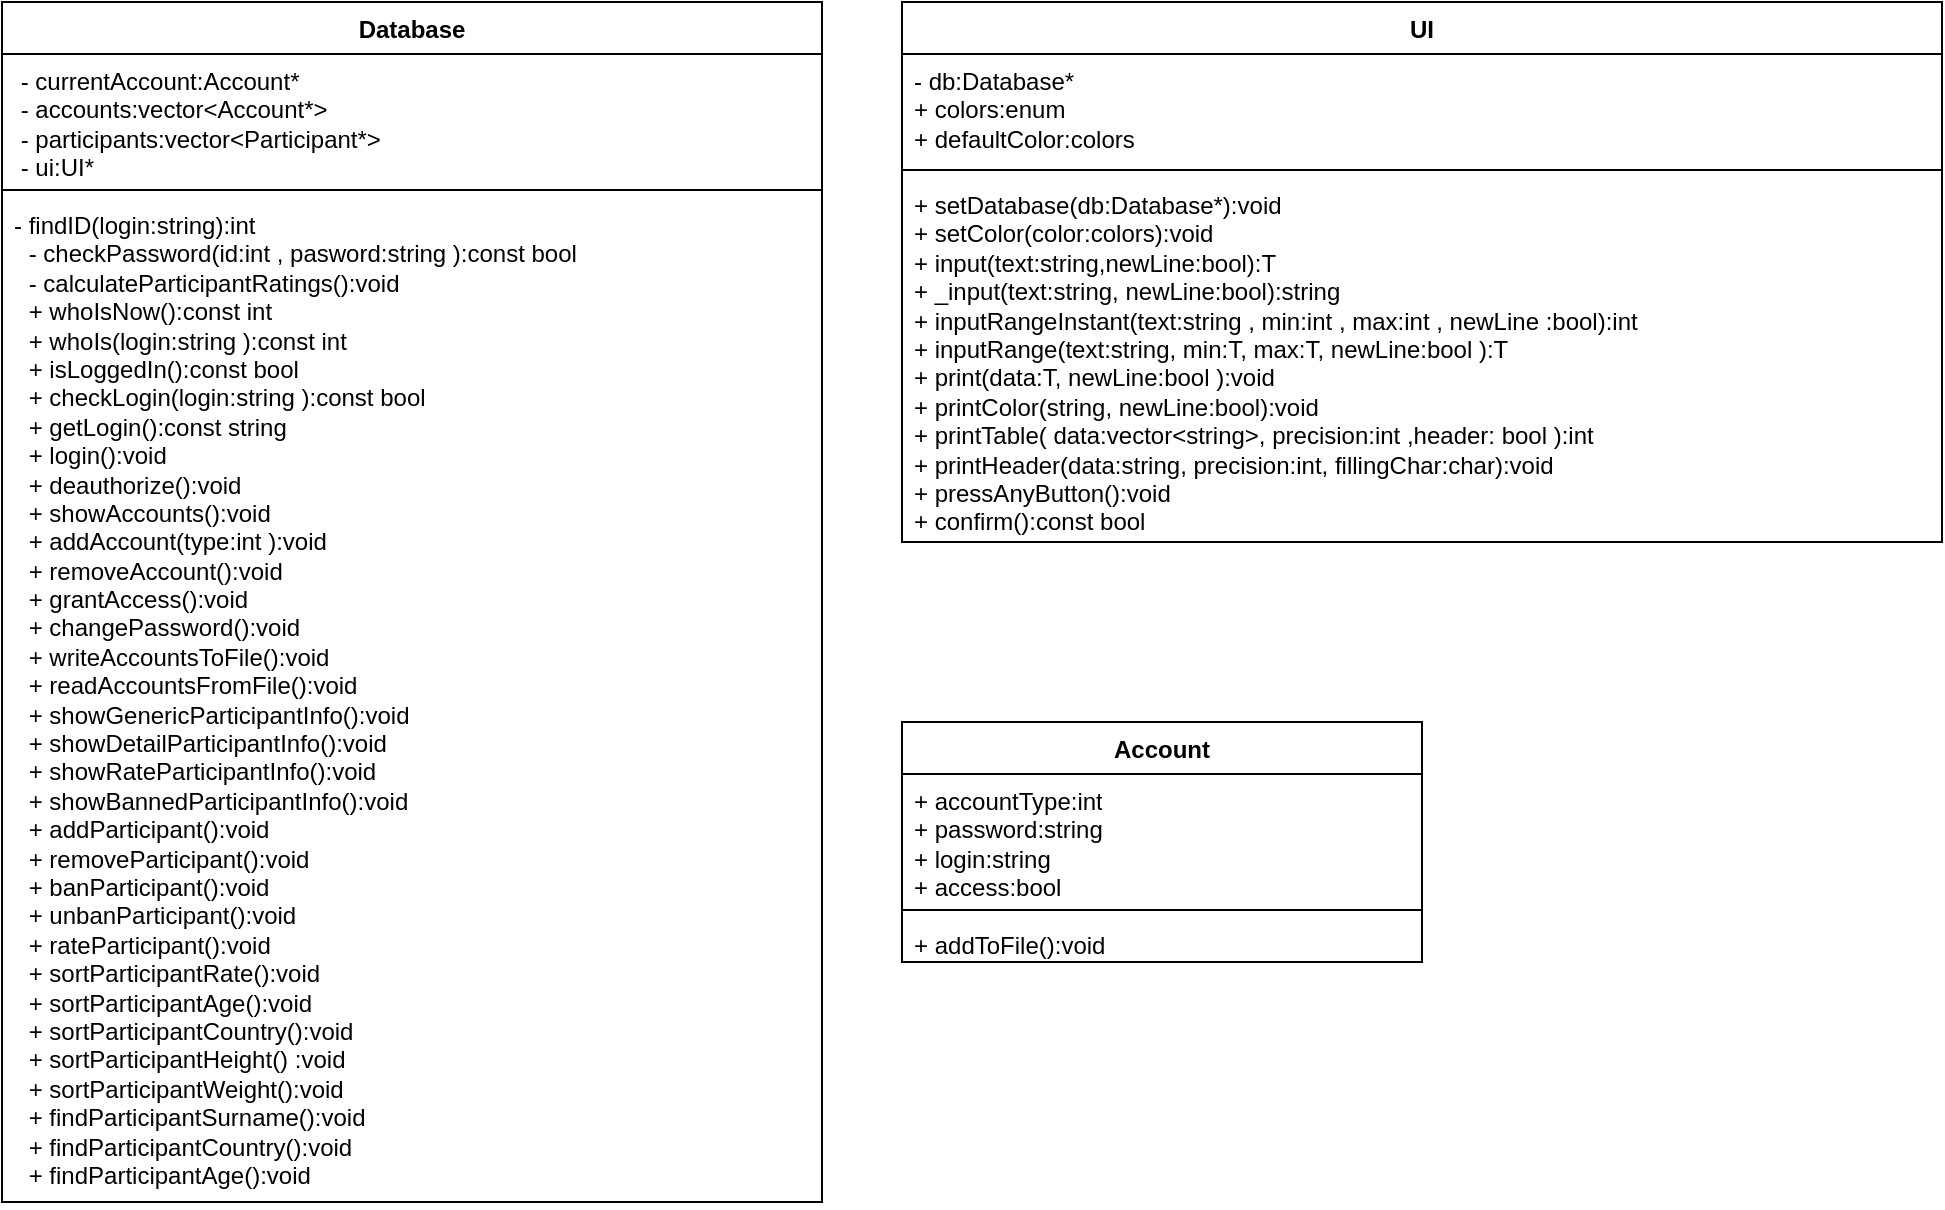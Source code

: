 <mxfile version="24.3.1" type="github">
  <diagram id="C5RBs43oDa-KdzZeNtuy" name="Page-1">
    <mxGraphModel dx="435" dy="469" grid="1" gridSize="10" guides="1" tooltips="1" connect="1" arrows="1" fold="1" page="1" pageScale="1" pageWidth="827" pageHeight="1169" math="0" shadow="0">
      <root>
        <mxCell id="WIyWlLk6GJQsqaUBKTNV-0" />
        <mxCell id="WIyWlLk6GJQsqaUBKTNV-1" parent="WIyWlLk6GJQsqaUBKTNV-0" />
        <mxCell id="-oNcuIuCmFkQ8faYrNBV-1" value="UI" style="swimlane;fontStyle=1;align=center;verticalAlign=top;childLayout=stackLayout;horizontal=1;startSize=26;horizontalStack=0;resizeParent=1;resizeParentMax=0;resizeLast=0;collapsible=1;marginBottom=0;whiteSpace=wrap;html=1;" vertex="1" parent="WIyWlLk6GJQsqaUBKTNV-1">
          <mxGeometry x="640" y="120" width="520" height="270" as="geometry">
            <mxRectangle x="640" y="120" width="50" height="30" as="alternateBounds" />
          </mxGeometry>
        </mxCell>
        <mxCell id="-oNcuIuCmFkQ8faYrNBV-2" value="&lt;div&gt;- db:Database*&lt;/div&gt;&lt;div&gt;+ colors:enum&lt;/div&gt;&lt;div&gt;+ defaultColor:colors&lt;/div&gt;&lt;div&gt;&lt;br&gt;&lt;/div&gt;" style="text;strokeColor=none;fillColor=none;align=left;verticalAlign=top;spacingLeft=4;spacingRight=4;overflow=hidden;rotatable=0;points=[[0,0.5],[1,0.5]];portConstraint=eastwest;whiteSpace=wrap;html=1;" vertex="1" parent="-oNcuIuCmFkQ8faYrNBV-1">
          <mxGeometry y="26" width="520" height="54" as="geometry" />
        </mxCell>
        <mxCell id="-oNcuIuCmFkQ8faYrNBV-3" value="" style="line;strokeWidth=1;fillColor=none;align=left;verticalAlign=middle;spacingTop=-1;spacingLeft=3;spacingRight=3;rotatable=0;labelPosition=right;points=[];portConstraint=eastwest;strokeColor=inherit;" vertex="1" parent="-oNcuIuCmFkQ8faYrNBV-1">
          <mxGeometry y="80" width="520" height="8" as="geometry" />
        </mxCell>
        <mxCell id="-oNcuIuCmFkQ8faYrNBV-4" value="&lt;div&gt;+ setDatabase(db:Database*):void&lt;/div&gt;&lt;div&gt;+ setColor(color:colors):void&lt;/div&gt;&lt;div&gt;+ input(text:string,newLine:bool):T&lt;/div&gt;&lt;div&gt;+ _input(text:string, newLine:bool):string&lt;/div&gt;&lt;div&gt;+ inputRangeInstant(text:string , min:int , max:int , newLine :bool):int&lt;br&gt;+ inputRange(text:string, min:T, max:T, newLine:bool ):T&lt;br&gt;+ print(data:T, newLine:bool ):void&lt;br&gt;+ printColor(string,  newLine:bool):void&lt;br&gt;+ printTable( data:vector&amp;lt;string&amp;gt;, precision:int ,header: bool ):int&lt;br&gt;+ printHeader(data:string, precision:int, fillingChar:char):void&lt;br&gt;+ pressAnyButton():void&lt;br&gt;+ confirm():const bool&lt;br&gt;&lt;/div&gt;" style="text;strokeColor=none;fillColor=none;align=left;verticalAlign=top;spacingLeft=4;spacingRight=4;overflow=hidden;rotatable=0;points=[[0,0.5],[1,0.5]];portConstraint=eastwest;whiteSpace=wrap;html=1;" vertex="1" parent="-oNcuIuCmFkQ8faYrNBV-1">
          <mxGeometry y="88" width="520" height="182" as="geometry" />
        </mxCell>
        <mxCell id="-oNcuIuCmFkQ8faYrNBV-5" value="Database" style="swimlane;fontStyle=1;align=center;verticalAlign=top;childLayout=stackLayout;horizontal=1;startSize=26;horizontalStack=0;resizeParent=1;resizeParentMax=0;resizeLast=0;collapsible=1;marginBottom=0;whiteSpace=wrap;html=1;" vertex="1" parent="WIyWlLk6GJQsqaUBKTNV-1">
          <mxGeometry x="190" y="120" width="410" height="600" as="geometry" />
        </mxCell>
        <mxCell id="-oNcuIuCmFkQ8faYrNBV-6" value="&amp;nbsp;- currentAccount:Account*&lt;div&gt;&amp;nbsp;- accounts:vector&amp;lt;Account*&amp;gt;&lt;/div&gt;&lt;div&gt;&amp;nbsp;- participants:vector&amp;lt;Participant*&amp;gt;&lt;/div&gt;&lt;div&gt;&amp;nbsp;- ui:UI*&lt;/div&gt;" style="text;strokeColor=none;fillColor=none;align=left;verticalAlign=top;spacingLeft=4;spacingRight=4;overflow=hidden;rotatable=0;points=[[0,0.5],[1,0.5]];portConstraint=eastwest;whiteSpace=wrap;html=1;" vertex="1" parent="-oNcuIuCmFkQ8faYrNBV-5">
          <mxGeometry y="26" width="410" height="64" as="geometry" />
        </mxCell>
        <mxCell id="-oNcuIuCmFkQ8faYrNBV-7" value="" style="line;strokeWidth=1;fillColor=none;align=left;verticalAlign=middle;spacingTop=-1;spacingLeft=3;spacingRight=3;rotatable=0;labelPosition=right;points=[];portConstraint=eastwest;strokeColor=inherit;" vertex="1" parent="-oNcuIuCmFkQ8faYrNBV-5">
          <mxGeometry y="90" width="410" height="8" as="geometry" />
        </mxCell>
        <mxCell id="-oNcuIuCmFkQ8faYrNBV-8" value="- findID(login:string):int&lt;p style=&quot;margin:0px;margin-left:4px;&quot;&gt;&amp;nbsp;- checkPassword(id:int , pasword:string ):const bool&lt;/p&gt;&lt;p style=&quot;margin:0px;margin-left:4px;&quot;&gt;&amp;nbsp;- calculateParticipantRatings():void&lt;/p&gt;&lt;p style=&quot;margin:0px;margin-left:4px;&quot;&gt;&amp;nbsp;+ whoIsNow():const int&lt;/p&gt;&lt;p style=&quot;margin:0px;margin-left:4px;&quot;&gt;&amp;nbsp;+ whoIs(login:string ):const int&lt;br&gt;&lt;/p&gt;&lt;p style=&quot;margin:0px;margin-left:4px;&quot;&gt;&amp;nbsp;+ isLoggedIn():const bool&lt;/p&gt;&lt;p style=&quot;margin:0px;margin-left:4px;&quot;&gt;&amp;nbsp;+ checkLogin(login:string ):const bool&lt;/p&gt;&lt;p style=&quot;margin:0px;margin-left:4px;&quot;&gt;&amp;nbsp;+ getLogin():const string&lt;/p&gt;&lt;p style=&quot;margin:0px;margin-left:4px;&quot;&gt;&amp;nbsp;+ login():void&lt;/p&gt;&lt;p style=&quot;margin:0px;margin-left:4px;&quot;&gt;&amp;nbsp;+ deauthorize():void&lt;br&gt;&amp;nbsp;+ showAccounts():void&lt;br&gt;&amp;nbsp;+ addAccount(type:int ):void&lt;br&gt;&amp;nbsp;+  removeAccount():void&lt;br&gt;&amp;nbsp;+ grantAccess():void&lt;br&gt;&amp;nbsp;+ changePassword():void&lt;br&gt;&amp;nbsp;+ writeAccountsToFile():void&lt;br&gt;&amp;nbsp;+ readAccountsFromFile():void&lt;br&gt;&amp;nbsp;+ showGenericParticipantInfo():void&lt;br&gt;&amp;nbsp;+ showDetailParticipantInfo():void&lt;br&gt;&amp;nbsp;+ showRateParticipantInfo():void&lt;br&gt;&amp;nbsp;+ showBannedParticipantInfo():void&lt;br&gt;&amp;nbsp;+ addParticipant():void&lt;br&gt;&amp;nbsp;+ removeParticipant():void&lt;br&gt;&amp;nbsp;+ banParticipant():void&lt;br&gt;&amp;nbsp;+ unbanParticipant():void&lt;br&gt;&amp;nbsp;+ rateParticipant():void&lt;br&gt;&amp;nbsp;+ sortParticipantRate():void&lt;br&gt;&amp;nbsp;+ sortParticipantAge():void&lt;br&gt;&amp;nbsp;+ sortParticipantCountry():void&lt;br&gt;&amp;nbsp;+ sortParticipantHeight() :void&lt;br&gt;&amp;nbsp;+ sortParticipantWeight():void&lt;br&gt;&amp;nbsp;+ findParticipantSurname():void&lt;br&gt;&amp;nbsp;+ findParticipantCountry():void&lt;br&gt;&amp;nbsp;+ findParticipantAge():void&lt;/p&gt;" style="text;strokeColor=none;fillColor=none;align=left;verticalAlign=top;spacingLeft=4;spacingRight=4;overflow=hidden;rotatable=0;points=[[0,0.5],[1,0.5]];portConstraint=eastwest;whiteSpace=wrap;html=1;" vertex="1" parent="-oNcuIuCmFkQ8faYrNBV-5">
          <mxGeometry y="98" width="410" height="502" as="geometry" />
        </mxCell>
        <mxCell id="-oNcuIuCmFkQ8faYrNBV-9" value="Account" style="swimlane;fontStyle=1;align=center;verticalAlign=top;childLayout=stackLayout;horizontal=1;startSize=26;horizontalStack=0;resizeParent=1;resizeParentMax=0;resizeLast=0;collapsible=1;marginBottom=0;whiteSpace=wrap;html=1;" vertex="1" parent="WIyWlLk6GJQsqaUBKTNV-1">
          <mxGeometry x="640" y="480" width="260" height="120" as="geometry" />
        </mxCell>
        <mxCell id="-oNcuIuCmFkQ8faYrNBV-10" value="&lt;div&gt;+ accountType:int&lt;/div&gt;&lt;div&gt;+ password:string&lt;/div&gt;&lt;div&gt;+ login:string&lt;/div&gt;&lt;div&gt;+ access:bool&lt;/div&gt;" style="text;strokeColor=none;fillColor=none;align=left;verticalAlign=top;spacingLeft=4;spacingRight=4;overflow=hidden;rotatable=0;points=[[0,0.5],[1,0.5]];portConstraint=eastwest;whiteSpace=wrap;html=1;" vertex="1" parent="-oNcuIuCmFkQ8faYrNBV-9">
          <mxGeometry y="26" width="260" height="64" as="geometry" />
        </mxCell>
        <mxCell id="-oNcuIuCmFkQ8faYrNBV-11" value="" style="line;strokeWidth=1;fillColor=none;align=left;verticalAlign=middle;spacingTop=-1;spacingLeft=3;spacingRight=3;rotatable=0;labelPosition=right;points=[];portConstraint=eastwest;strokeColor=inherit;" vertex="1" parent="-oNcuIuCmFkQ8faYrNBV-9">
          <mxGeometry y="90" width="260" height="8" as="geometry" />
        </mxCell>
        <mxCell id="-oNcuIuCmFkQ8faYrNBV-12" value="+ addToFile():void" style="text;strokeColor=none;fillColor=none;align=left;verticalAlign=top;spacingLeft=4;spacingRight=4;overflow=hidden;rotatable=0;points=[[0,0.5],[1,0.5]];portConstraint=eastwest;whiteSpace=wrap;html=1;" vertex="1" parent="-oNcuIuCmFkQ8faYrNBV-9">
          <mxGeometry y="98" width="260" height="22" as="geometry" />
        </mxCell>
      </root>
    </mxGraphModel>
  </diagram>
</mxfile>
